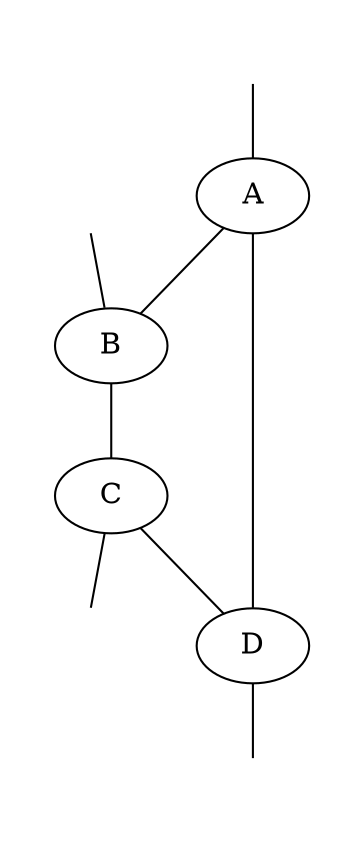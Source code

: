 digraph scalar_box{
    num = "1";
    overall_factor = "1";
    projector = "1";

	A [dod=0 int_id=V_3_SCALAR_011 num="UFO::SCALAR_COUPLING"];
	B [dod=0 int_id=V_3_SCALAR_011 num="UFO::SCALAR_COUPLING"];
	C [dod=0 int_id=V_3_SCALAR_011 num="UFO::SCALAR_COUPLING"];
	D [dod=0 int_id=V_3_SCALAR_011 num="UFO::SCALAR_COUPLING"];
	exte0	 [style=invis];
	exte0	-> A:1	 [id=0 dir=none sink=0  dod=-2 is_dummy=false lmb_rep="P(1,a___)" name=e0 num="1𝑖" particle="scalar_0"];
	exte1	 [style=invis];
	exte1	-> B:2	 [id=1 dir=none sink=0  dod=-2 is_dummy=false lmb_rep="P(2,a___)" name=e1 num="1𝑖" particle="scalar_0"];
	exte2	 [style=invis];
	C:3	-> exte2	 [id=2 dir=none source=0  dod=-2 is_dummy=false lmb_rep="P(3,a___)" name=e2 num="1𝑖" particle="scalar_0"];
	exte3	 [style=invis];
	D:0	-> exte3	 [id=3 dir=none source=0  dod=-2 is_dummy=false lmb_rep="P(1,a___)+P(2,a___)-P(3,a___)" name=e3 num="1𝑖" particle="scalar_0"];
	A:4	-> B:5	 [id=4 dir=none source=1 sink=1  dod=-2 is_dummy=false lmb_rep="-P(2,a___)+P(3,a___)+K(0,a___)" name=e4 num="1" particle="scalar_1"];
	B:6	-> C:7	 [id=5 dir=none source=2 sink=1  dod=-2 is_dummy=false lmb_rep="P(3,a___)+K(0,a___)" name=e5 num="1" particle="scalar_1"];
	C:8	-> D:9	 [id=6 dir=none source=2 sink=1  dod=-2 is_dummy=false lmb_id=0 lmb_rep="K(0,a___)" name=e6 num="1" particle="scalar_1"];
	D:10	-> A:11	 [id=7 dir=none source=2 sink=2  dod=-2 is_dummy=false lmb_rep="-P(1,a___)-P(2,a___)+P(3,a___)+K(0,a___)" name=e7 num="1" particle="scalar_1"];
}

